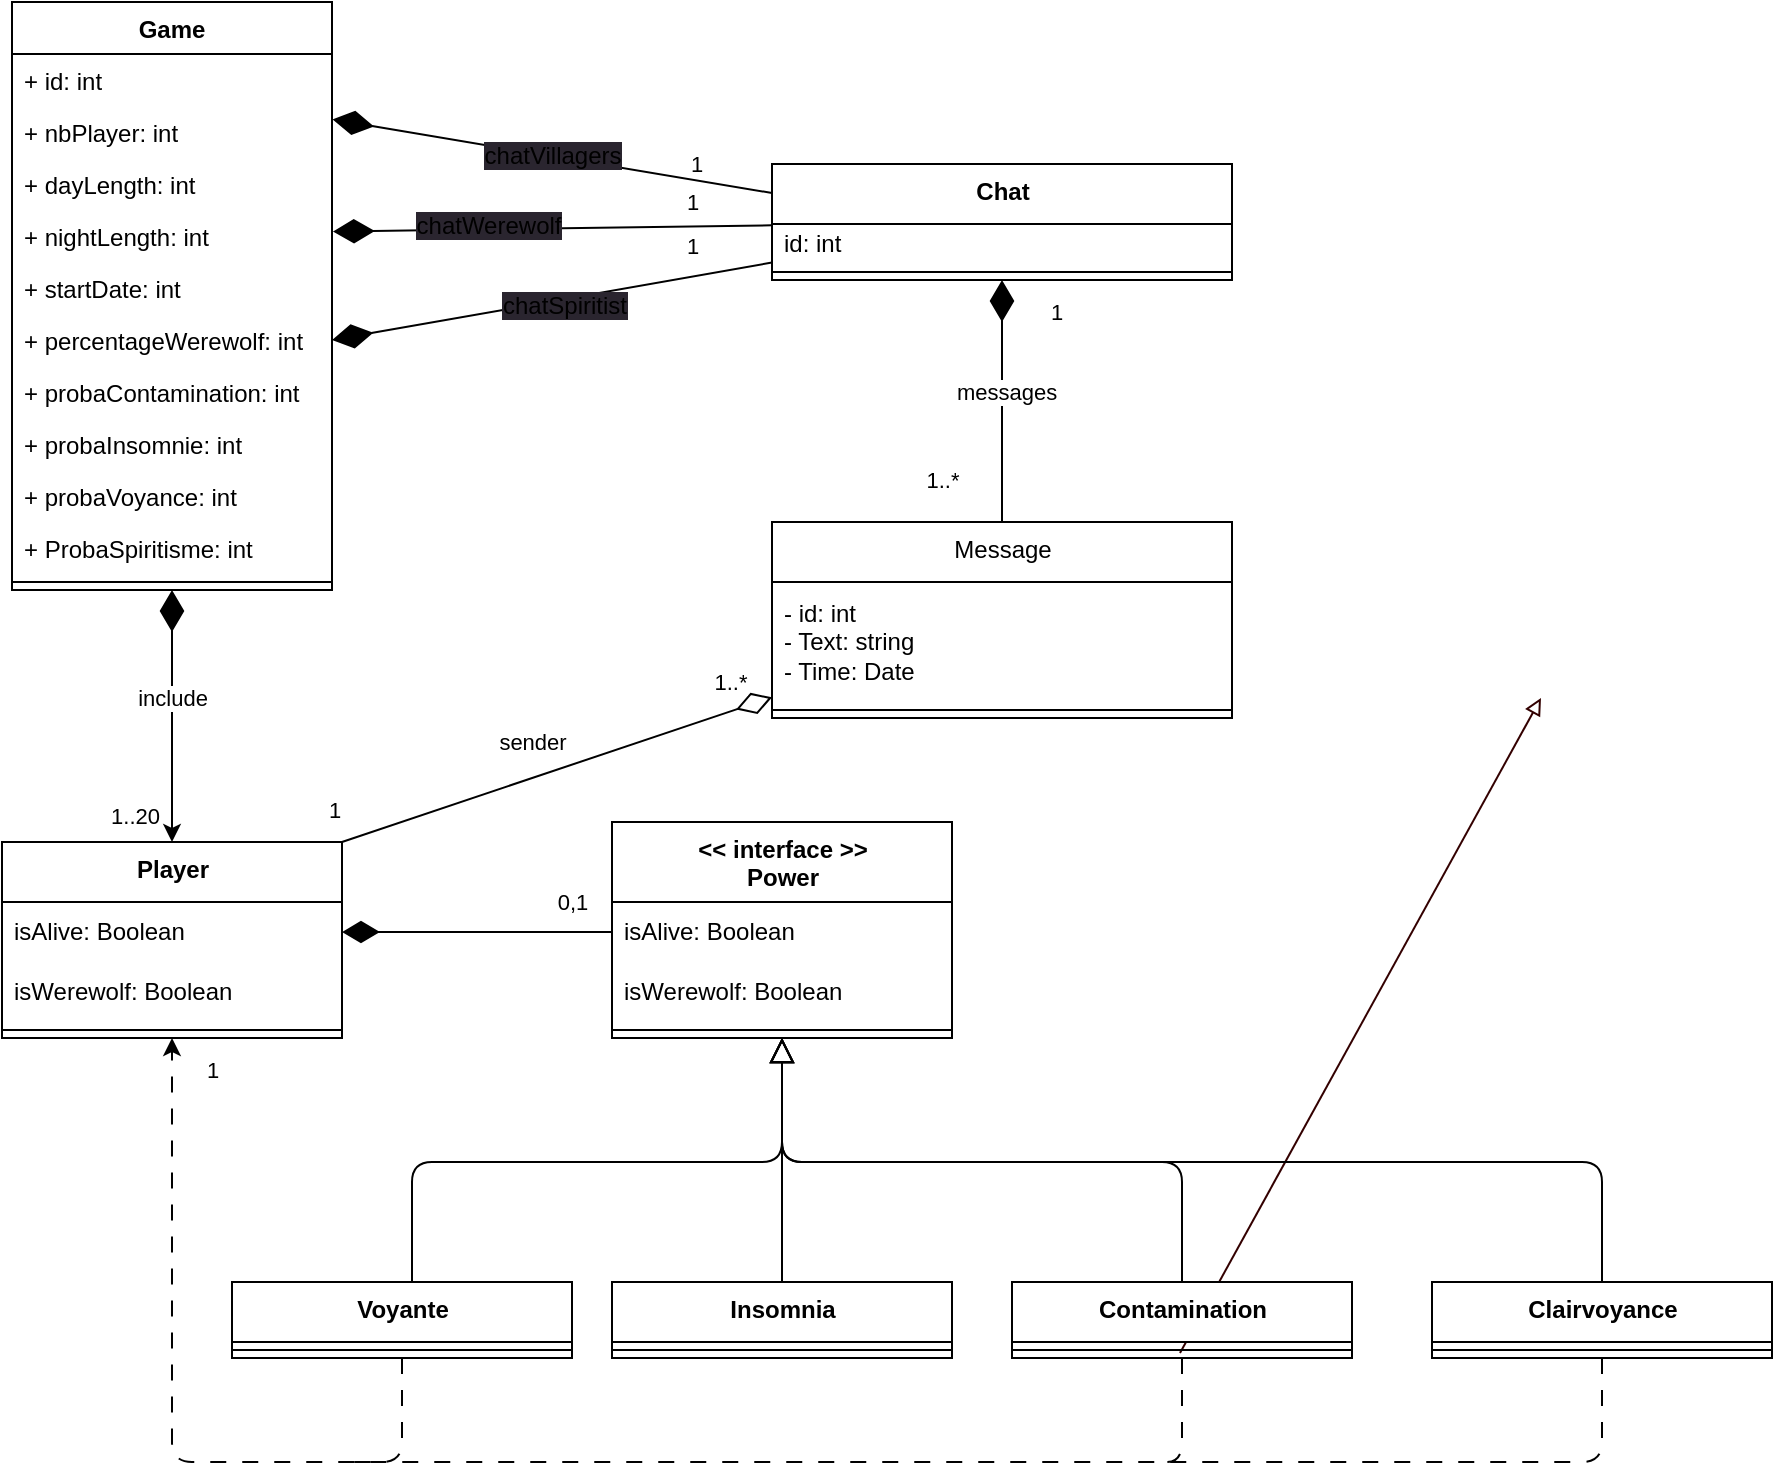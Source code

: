 <mxfile>
    <diagram id="migKeFc_42KSMQu3nTl5" name="Page-1">
        <mxGraphModel dx="1442" dy="1851" grid="1" gridSize="10" guides="1" tooltips="1" connect="1" arrows="1" fold="1" page="1" pageScale="1" pageWidth="827" pageHeight="1169" math="0" shadow="0">
            <root>
                <mxCell id="0"/>
                <mxCell id="1" parent="0"/>
                <mxCell id="41" value="" style="endArrow=classic;html=1;exitX=0.5;exitY=1;exitDx=0;exitDy=0;startArrow=diamondThin;startFill=1;endSize=6;startSize=18;entryX=0.5;entryY=0;entryDx=0;entryDy=0;" parent="1" source="69" target="250" edge="1">
                    <mxGeometry relative="1" as="geometry">
                        <mxPoint x="-232.94" y="-727" as="sourcePoint"/>
                        <mxPoint x="-230" y="-620" as="targetPoint"/>
                    </mxGeometry>
                </mxCell>
                <mxCell id="42" value="include" style="edgeLabel;resizable=0;html=1;align=center;verticalAlign=middle;" parent="41" connectable="0" vertex="1">
                    <mxGeometry relative="1" as="geometry">
                        <mxPoint y="-9" as="offset"/>
                    </mxGeometry>
                </mxCell>
                <mxCell id="44" value="1..20" style="edgeLabel;resizable=0;html=1;align=right;verticalAlign=bottom;" parent="41" connectable="0" vertex="1">
                    <mxGeometry x="1" relative="1" as="geometry">
                        <mxPoint x="-6" y="-5" as="offset"/>
                    </mxGeometry>
                </mxCell>
                <mxCell id="69" value="Game" style="swimlane;fontStyle=1;align=center;verticalAlign=top;childLayout=stackLayout;horizontal=1;startSize=26;horizontalStack=0;resizeParent=1;resizeParentMax=0;resizeLast=0;collapsible=1;marginBottom=0;" parent="1" vertex="1">
                    <mxGeometry x="-300" y="-1060" width="160" height="294" as="geometry"/>
                </mxCell>
                <mxCell id="70" value="+ id: int" style="text;strokeColor=none;fillColor=none;align=left;verticalAlign=top;spacingLeft=4;spacingRight=4;overflow=hidden;rotatable=0;points=[[0,0.5],[1,0.5]];portConstraint=eastwest;" parent="69" vertex="1">
                    <mxGeometry y="26" width="160" height="26" as="geometry"/>
                </mxCell>
                <mxCell id="73" value="+ nbPlayer: int" style="text;strokeColor=none;fillColor=none;align=left;verticalAlign=top;spacingLeft=4;spacingRight=4;overflow=hidden;rotatable=0;points=[[0,0.5],[1,0.5]];portConstraint=eastwest;" parent="69" vertex="1">
                    <mxGeometry y="52" width="160" height="26" as="geometry"/>
                </mxCell>
                <mxCell id="74" value="+ dayLength: int" style="text;strokeColor=none;fillColor=none;align=left;verticalAlign=top;spacingLeft=4;spacingRight=4;overflow=hidden;rotatable=0;points=[[0,0.5],[1,0.5]];portConstraint=eastwest;" parent="69" vertex="1">
                    <mxGeometry y="78" width="160" height="26" as="geometry"/>
                </mxCell>
                <mxCell id="75" value="+ nightLength: int" style="text;strokeColor=none;fillColor=none;align=left;verticalAlign=top;spacingLeft=4;spacingRight=4;overflow=hidden;rotatable=0;points=[[0,0.5],[1,0.5]];portConstraint=eastwest;" parent="69" vertex="1">
                    <mxGeometry y="104" width="160" height="26" as="geometry"/>
                </mxCell>
                <mxCell id="76" value="+ startDate: int" style="text;strokeColor=none;fillColor=none;align=left;verticalAlign=top;spacingLeft=4;spacingRight=4;overflow=hidden;rotatable=0;points=[[0,0.5],[1,0.5]];portConstraint=eastwest;" parent="69" vertex="1">
                    <mxGeometry y="130" width="160" height="26" as="geometry"/>
                </mxCell>
                <mxCell id="77" value="+ percentageWerewolf: int" style="text;strokeColor=none;fillColor=none;align=left;verticalAlign=top;spacingLeft=4;spacingRight=4;overflow=hidden;rotatable=0;points=[[0,0.5],[1,0.5]];portConstraint=eastwest;" parent="69" vertex="1">
                    <mxGeometry y="156" width="160" height="26" as="geometry"/>
                </mxCell>
                <mxCell id="78" value="+ probaContamination: int" style="text;strokeColor=none;fillColor=none;align=left;verticalAlign=top;spacingLeft=4;spacingRight=4;overflow=hidden;rotatable=0;points=[[0,0.5],[1,0.5]];portConstraint=eastwest;" parent="69" vertex="1">
                    <mxGeometry y="182" width="160" height="26" as="geometry"/>
                </mxCell>
                <mxCell id="79" value="+ probaInsomnie: int" style="text;strokeColor=none;fillColor=none;align=left;verticalAlign=top;spacingLeft=4;spacingRight=4;overflow=hidden;rotatable=0;points=[[0,0.5],[1,0.5]];portConstraint=eastwest;" parent="69" vertex="1">
                    <mxGeometry y="208" width="160" height="26" as="geometry"/>
                </mxCell>
                <mxCell id="80" value="+ probaVoyance: int" style="text;strokeColor=none;fillColor=none;align=left;verticalAlign=top;spacingLeft=4;spacingRight=4;overflow=hidden;rotatable=0;points=[[0,0.5],[1,0.5]];portConstraint=eastwest;" parent="69" vertex="1">
                    <mxGeometry y="234" width="160" height="26" as="geometry"/>
                </mxCell>
                <mxCell id="81" value="+ ProbaSpiritisme: int" style="text;strokeColor=none;fillColor=none;align=left;verticalAlign=top;spacingLeft=4;spacingRight=4;overflow=hidden;rotatable=0;points=[[0,0.5],[1,0.5]];portConstraint=eastwest;" parent="69" vertex="1">
                    <mxGeometry y="260" width="160" height="26" as="geometry"/>
                </mxCell>
                <mxCell id="71" value="" style="line;strokeWidth=1;fillColor=none;align=left;verticalAlign=middle;spacingTop=-1;spacingLeft=3;spacingRight=3;rotatable=0;labelPosition=right;points=[];portConstraint=eastwest;strokeColor=inherit;" parent="69" vertex="1">
                    <mxGeometry y="286" width="160" height="8" as="geometry"/>
                </mxCell>
                <mxCell id="112" value="Message" style="swimlane;fontStyle=0;align=center;verticalAlign=top;childLayout=stackLayout;horizontal=1;startSize=30;horizontalStack=0;resizeParent=1;resizeParentMax=0;resizeLast=0;collapsible=0;marginBottom=0;html=1;" parent="1" vertex="1">
                    <mxGeometry x="80" y="-800" width="230" height="98" as="geometry"/>
                </mxCell>
                <mxCell id="114" value="- id: int&lt;br&gt;- Text: string&lt;br&gt;- Time: Date&amp;nbsp;" style="text;html=1;strokeColor=none;fillColor=none;align=left;verticalAlign=middle;spacingLeft=4;spacingRight=4;overflow=hidden;rotatable=0;points=[[0,0.5],[1,0.5]];portConstraint=eastwest;" parent="112" vertex="1">
                    <mxGeometry y="30" width="230" height="60" as="geometry"/>
                </mxCell>
                <mxCell id="117" value="" style="line;strokeWidth=1;fillColor=none;align=left;verticalAlign=middle;spacingTop=-1;spacingLeft=3;spacingRight=3;rotatable=0;labelPosition=right;points=[];portConstraint=eastwest;" parent="112" vertex="1">
                    <mxGeometry y="90" width="230" height="8" as="geometry"/>
                </mxCell>
                <mxCell id="136" style="edgeStyle=none;html=1;exitX=1;exitY=0.5;exitDx=0;exitDy=0;startArrow=diamondThin;startFill=1;startSize=18;endArrow=none;endFill=0;" parent="1" target="144" edge="1">
                    <mxGeometry relative="1" as="geometry">
                        <mxPoint x="-139.54" y="-945.22" as="sourcePoint"/>
                        <mxPoint x="270.0" y="-940.788" as="targetPoint"/>
                    </mxGeometry>
                </mxCell>
                <mxCell id="153" value="&lt;span style=&quot;font-size: 12px; background-color: rgb(42, 37, 47);&quot;&gt;chatWerewolf&lt;/span&gt;" style="edgeLabel;html=1;align=center;verticalAlign=middle;resizable=0;points=[];" parent="136" vertex="1" connectable="0">
                    <mxGeometry x="0.286" y="-3" relative="1" as="geometry">
                        <mxPoint x="-64" y="-4" as="offset"/>
                    </mxGeometry>
                </mxCell>
                <mxCell id="469" value="1" style="edgeLabel;html=1;align=center;verticalAlign=middle;resizable=0;points=[];" vertex="1" connectable="0" parent="136">
                    <mxGeometry x="0.834" relative="1" as="geometry">
                        <mxPoint x="-22" y="-12" as="offset"/>
                    </mxGeometry>
                </mxCell>
                <mxCell id="148" style="edgeStyle=none;html=1;startArrow=diamondThin;startFill=1;startSize=18;entryX=0.5;entryY=0;entryDx=0;entryDy=0;endArrow=none;endFill=0;" parent="1" source="144" target="112" edge="1">
                    <mxGeometry relative="1" as="geometry"/>
                </mxCell>
                <mxCell id="149" value="messages" style="edgeLabel;html=1;align=center;verticalAlign=middle;resizable=0;points=[];" parent="148" vertex="1" connectable="0">
                    <mxGeometry x="-0.071" y="2" relative="1" as="geometry">
                        <mxPoint as="offset"/>
                    </mxGeometry>
                </mxCell>
                <mxCell id="150" value="1" style="edgeLabel;html=1;align=center;verticalAlign=middle;resizable=0;points=[];" parent="148" vertex="1" connectable="0">
                    <mxGeometry x="-0.718" y="2" relative="1" as="geometry">
                        <mxPoint x="25" y="-1" as="offset"/>
                    </mxGeometry>
                </mxCell>
                <mxCell id="151" value="1..*" style="edgeLabel;html=1;align=center;verticalAlign=middle;resizable=0;points=[];" parent="148" vertex="1" connectable="0">
                    <mxGeometry x="0.709" y="3" relative="1" as="geometry">
                        <mxPoint x="-33" y="-4" as="offset"/>
                    </mxGeometry>
                </mxCell>
                <mxCell id="144" value="&lt;b&gt;Chat&lt;/b&gt;" style="swimlane;fontStyle=0;align=center;verticalAlign=top;childLayout=stackLayout;horizontal=1;startSize=30;horizontalStack=0;resizeParent=1;resizeParentMax=0;resizeLast=0;collapsible=0;marginBottom=0;html=1;" parent="1" vertex="1">
                    <mxGeometry x="80" y="-979" width="230" height="58" as="geometry"/>
                </mxCell>
                <mxCell id="145" value="id: int" style="text;html=1;strokeColor=none;fillColor=none;align=left;verticalAlign=middle;spacingLeft=4;spacingRight=4;overflow=hidden;rotatable=0;points=[[0,0.5],[1,0.5]];portConstraint=eastwest;" parent="144" vertex="1">
                    <mxGeometry y="30" width="230" height="20" as="geometry"/>
                </mxCell>
                <mxCell id="146" value="" style="line;strokeWidth=1;fillColor=none;align=left;verticalAlign=middle;spacingTop=-1;spacingLeft=3;spacingRight=3;rotatable=0;labelPosition=right;points=[];portConstraint=eastwest;" parent="144" vertex="1">
                    <mxGeometry y="50" width="230" height="8" as="geometry"/>
                </mxCell>
                <mxCell id="155" style="edgeStyle=none;html=1;entryX=1;entryY=0;entryDx=0;entryDy=0;endArrow=none;endFill=0;startArrow=diamondThin;startFill=0;startSize=16;" parent="1" source="112" target="250" edge="1">
                    <mxGeometry relative="1" as="geometry">
                        <mxPoint x="100" y="-850" as="sourcePoint"/>
                    </mxGeometry>
                </mxCell>
                <mxCell id="157" value="sender" style="edgeLabel;html=1;align=center;verticalAlign=middle;resizable=0;points=[];" parent="155" vertex="1" connectable="0">
                    <mxGeometry x="-0.007" y="2" relative="1" as="geometry">
                        <mxPoint x="-14" y="-16" as="offset"/>
                    </mxGeometry>
                </mxCell>
                <mxCell id="159" value="1..*" style="edgeLabel;html=1;align=center;verticalAlign=middle;resizable=0;points=[];" parent="155" vertex="1" connectable="0">
                    <mxGeometry x="-0.909" relative="1" as="geometry">
                        <mxPoint x="-11" y="-11" as="offset"/>
                    </mxGeometry>
                </mxCell>
                <mxCell id="160" value="1" style="edgeLabel;html=1;align=center;verticalAlign=middle;resizable=0;points=[];" parent="155" vertex="1" connectable="0">
                    <mxGeometry x="0.923" y="1" relative="1" as="geometry">
                        <mxPoint x="-13" y="-14" as="offset"/>
                    </mxGeometry>
                </mxCell>
                <mxCell id="161" value="&lt;span style=&quot;font-size: 12px; background-color: rgb(42, 37, 47);&quot;&gt;chatVillagers&lt;/span&gt;" style="edgeStyle=none;html=1;exitX=1.002;exitY=0.259;exitDx=0;exitDy=0;entryX=0;entryY=0.25;entryDx=0;entryDy=0;exitPerimeter=0;startArrow=diamondThin;startFill=1;startSize=18;endArrow=none;endFill=0;" parent="1" source="73" target="144" edge="1">
                    <mxGeometry relative="1" as="geometry"/>
                </mxCell>
                <mxCell id="470" value="1" style="edgeLabel;html=1;align=center;verticalAlign=middle;resizable=0;points=[];" vertex="1" connectable="0" parent="161">
                    <mxGeometry x="0.647" relative="1" as="geometry">
                        <mxPoint y="-8" as="offset"/>
                    </mxGeometry>
                </mxCell>
                <mxCell id="162" style="edgeStyle=none;html=1;exitX=1;exitY=0.5;exitDx=0;exitDy=0;startArrow=diamondThin;startFill=1;startSize=18;endArrow=none;endFill=0;" parent="1" source="77" target="144" edge="1">
                    <mxGeometry relative="1" as="geometry">
                        <mxPoint x="68.62" y="-890.378" as="targetPoint"/>
                    </mxGeometry>
                </mxCell>
                <mxCell id="163" value="&lt;span style=&quot;font-size: 12px; background-color: rgb(42, 37, 47);&quot;&gt;chatSpiritist&lt;/span&gt;" style="edgeLabel;html=1;align=center;verticalAlign=middle;resizable=0;points=[];" parent="162" vertex="1" connectable="0">
                    <mxGeometry x="-0.116" y="2" relative="1" as="geometry">
                        <mxPoint x="19" y="2" as="offset"/>
                    </mxGeometry>
                </mxCell>
                <mxCell id="281" value="1" style="edgeLabel;html=1;align=center;verticalAlign=middle;resizable=0;points=[];" parent="162" vertex="1" connectable="0">
                    <mxGeometry x="0.906" relative="1" as="geometry">
                        <mxPoint x="-30" y="-10" as="offset"/>
                    </mxGeometry>
                </mxCell>
                <mxCell id="250" value="&lt;b&gt;Player&lt;br&gt;&lt;/b&gt;" style="swimlane;fontStyle=0;align=center;verticalAlign=top;childLayout=stackLayout;horizontal=1;startSize=30;horizontalStack=0;resizeParent=1;resizeParentMax=0;resizeLast=0;collapsible=0;marginBottom=0;html=1;strokeColor=default;" parent="1" vertex="1">
                    <mxGeometry x="-305" y="-640" width="170" height="98" as="geometry"/>
                </mxCell>
                <mxCell id="252" value="isAlive: Boolean" style="text;html=1;strokeColor=none;fillColor=none;align=left;verticalAlign=middle;spacingLeft=4;spacingRight=4;overflow=hidden;rotatable=0;points=[[0,0.5],[1,0.5]];portConstraint=eastwest;" parent="250" vertex="1">
                    <mxGeometry y="30" width="170" height="30" as="geometry"/>
                </mxCell>
                <mxCell id="437" value="isWerewolf: Boolean" style="text;html=1;strokeColor=none;fillColor=none;align=left;verticalAlign=middle;spacingLeft=4;spacingRight=4;overflow=hidden;rotatable=0;points=[[0,0.5],[1,0.5]];portConstraint=eastwest;" parent="250" vertex="1">
                    <mxGeometry y="60" width="170" height="30" as="geometry"/>
                </mxCell>
                <mxCell id="255" value="" style="line;strokeWidth=1;fillColor=none;align=left;verticalAlign=middle;spacingTop=-1;spacingLeft=3;spacingRight=3;rotatable=0;labelPosition=right;points=[];portConstraint=eastwest;strokeColor=default;" parent="250" vertex="1">
                    <mxGeometry y="90" width="170" height="8" as="geometry"/>
                </mxCell>
                <mxCell id="431" style="edgeStyle=none;html=1;strokeColor=#330000;endArrow=block;endFill=0;fillColor=#f8cecc;gradientColor=#ea6b66;exitX=0.5;exitY=0;exitDx=0;exitDy=0;" parent="1" edge="1">
                    <mxGeometry relative="1" as="geometry">
                        <mxPoint x="284" y="-384.5" as="sourcePoint"/>
                        <mxPoint x="464.489" y="-712" as="targetPoint"/>
                    </mxGeometry>
                </mxCell>
                <mxCell id="438" value="&lt;b&gt;&amp;lt;&amp;lt; interface &amp;gt;&amp;gt;&lt;br&gt;Power&lt;br&gt;&lt;/b&gt;" style="swimlane;fontStyle=0;align=center;verticalAlign=top;childLayout=stackLayout;horizontal=1;startSize=40;horizontalStack=0;resizeParent=1;resizeParentMax=0;resizeLast=0;collapsible=0;marginBottom=0;html=1;strokeColor=default;" parent="1" vertex="1">
                    <mxGeometry y="-650" width="170" height="108" as="geometry"/>
                </mxCell>
                <mxCell id="439" value="isAlive: Boolean" style="text;html=1;strokeColor=none;fillColor=none;align=left;verticalAlign=middle;spacingLeft=4;spacingRight=4;overflow=hidden;rotatable=0;points=[[0,0.5],[1,0.5]];portConstraint=eastwest;" parent="438" vertex="1">
                    <mxGeometry y="40" width="170" height="30" as="geometry"/>
                </mxCell>
                <mxCell id="440" value="isWerewolf: Boolean" style="text;html=1;strokeColor=none;fillColor=none;align=left;verticalAlign=middle;spacingLeft=4;spacingRight=4;overflow=hidden;rotatable=0;points=[[0,0.5],[1,0.5]];portConstraint=eastwest;" parent="438" vertex="1">
                    <mxGeometry y="70" width="170" height="30" as="geometry"/>
                </mxCell>
                <mxCell id="441" value="" style="line;strokeWidth=1;fillColor=none;align=left;verticalAlign=middle;spacingTop=-1;spacingLeft=3;spacingRight=3;rotatable=0;labelPosition=right;points=[];portConstraint=eastwest;strokeColor=default;" parent="438" vertex="1">
                    <mxGeometry y="100" width="170" height="8" as="geometry"/>
                </mxCell>
                <mxCell id="465" style="edgeStyle=orthogonalEdgeStyle;html=1;entryX=0.5;entryY=1;entryDx=0;entryDy=0;endArrow=block;endFill=0;endSize=10;" edge="1" parent="1" source="442" target="438">
                    <mxGeometry relative="1" as="geometry">
                        <Array as="points">
                            <mxPoint x="285" y="-480"/>
                            <mxPoint x="85" y="-480"/>
                        </Array>
                    </mxGeometry>
                </mxCell>
                <mxCell id="474" style="edgeStyle=orthogonalEdgeStyle;html=1;dashed=1;dashPattern=8 8;startArrow=none;startFill=0;endArrow=none;endFill=0;startSize=16;" edge="1" parent="1" source="442">
                    <mxGeometry relative="1" as="geometry">
                        <mxPoint x="270" y="-330" as="targetPoint"/>
                        <Array as="points">
                            <mxPoint x="285" y="-330"/>
                        </Array>
                    </mxGeometry>
                </mxCell>
                <mxCell id="442" value="&lt;b&gt;Contamination&lt;br&gt;&lt;/b&gt;" style="swimlane;fontStyle=0;align=center;verticalAlign=top;childLayout=stackLayout;horizontal=1;startSize=30;horizontalStack=0;resizeParent=1;resizeParentMax=0;resizeLast=0;collapsible=0;marginBottom=0;html=1;strokeColor=default;" parent="1" vertex="1">
                    <mxGeometry x="200" y="-420" width="170" height="38" as="geometry"/>
                </mxCell>
                <mxCell id="445" value="" style="line;strokeWidth=1;fillColor=none;align=left;verticalAlign=middle;spacingTop=-1;spacingLeft=3;spacingRight=3;rotatable=0;labelPosition=right;points=[];portConstraint=eastwest;strokeColor=default;" parent="442" vertex="1">
                    <mxGeometry y="30" width="170" height="8" as="geometry"/>
                </mxCell>
                <mxCell id="463" style="edgeStyle=orthogonalEdgeStyle;html=1;entryX=0.5;entryY=1;entryDx=0;entryDy=0;endArrow=block;endFill=0;endSize=10;" edge="1" parent="1" source="446" target="438">
                    <mxGeometry relative="1" as="geometry">
                        <Array as="points">
                            <mxPoint x="85" y="-450"/>
                            <mxPoint x="85" y="-450"/>
                        </Array>
                    </mxGeometry>
                </mxCell>
                <mxCell id="446" value="&lt;b&gt;Insomnia&lt;br&gt;&lt;/b&gt;" style="swimlane;fontStyle=0;align=center;verticalAlign=top;childLayout=stackLayout;horizontal=1;startSize=30;horizontalStack=0;resizeParent=1;resizeParentMax=0;resizeLast=0;collapsible=0;marginBottom=0;html=1;strokeColor=default;" parent="1" vertex="1">
                    <mxGeometry y="-420" width="170" height="38" as="geometry"/>
                </mxCell>
                <mxCell id="449" value="" style="line;strokeWidth=1;fillColor=none;align=left;verticalAlign=middle;spacingTop=-1;spacingLeft=3;spacingRight=3;rotatable=0;labelPosition=right;points=[];portConstraint=eastwest;strokeColor=default;" parent="446" vertex="1">
                    <mxGeometry y="30" width="170" height="8" as="geometry"/>
                </mxCell>
                <mxCell id="462" style="edgeStyle=orthogonalEdgeStyle;html=1;entryX=0.5;entryY=1;entryDx=0;entryDy=0;endArrow=block;endFill=0;endSize=10;" edge="1" parent="1" source="450" target="438">
                    <mxGeometry relative="1" as="geometry">
                        <Array as="points">
                            <mxPoint x="-100" y="-480"/>
                            <mxPoint x="85" y="-480"/>
                        </Array>
                    </mxGeometry>
                </mxCell>
                <mxCell id="475" style="edgeStyle=orthogonalEdgeStyle;html=1;dashed=1;dashPattern=8 8;startArrow=none;startFill=0;endArrow=none;endFill=0;startSize=16;" edge="1" parent="1" source="450">
                    <mxGeometry relative="1" as="geometry">
                        <mxPoint x="-130" y="-330" as="targetPoint"/>
                        <Array as="points">
                            <mxPoint x="-105" y="-330"/>
                        </Array>
                    </mxGeometry>
                </mxCell>
                <mxCell id="450" value="&lt;b&gt;Voyante&lt;br&gt;&lt;/b&gt;" style="swimlane;fontStyle=0;align=center;verticalAlign=top;childLayout=stackLayout;horizontal=1;startSize=30;horizontalStack=0;resizeParent=1;resizeParentMax=0;resizeLast=0;collapsible=0;marginBottom=0;html=1;strokeColor=default;" parent="1" vertex="1">
                    <mxGeometry x="-190" y="-420" width="170" height="38" as="geometry"/>
                </mxCell>
                <mxCell id="453" value="" style="line;strokeWidth=1;fillColor=none;align=left;verticalAlign=middle;spacingTop=-1;spacingLeft=3;spacingRight=3;rotatable=0;labelPosition=right;points=[];portConstraint=eastwest;strokeColor=default;" parent="450" vertex="1">
                    <mxGeometry y="30" width="170" height="8" as="geometry"/>
                </mxCell>
                <mxCell id="467" style="edgeStyle=orthogonalEdgeStyle;html=1;entryX=0.5;entryY=1;entryDx=0;entryDy=0;endArrow=block;endFill=0;endSize=10;" edge="1" parent="1" source="454" target="438">
                    <mxGeometry relative="1" as="geometry">
                        <Array as="points">
                            <mxPoint x="495" y="-480"/>
                            <mxPoint x="85" y="-480"/>
                        </Array>
                    </mxGeometry>
                </mxCell>
                <mxCell id="473" style="edgeStyle=orthogonalEdgeStyle;html=1;dashed=1;dashPattern=8 8;startArrow=none;startFill=0;endArrow=classic;endFill=1;startSize=16;entryX=0.5;entryY=1;entryDx=0;entryDy=0;" edge="1" parent="1" source="454" target="250">
                    <mxGeometry relative="1" as="geometry">
                        <mxPoint x="-260" y="-340" as="targetPoint"/>
                        <Array as="points">
                            <mxPoint x="495" y="-330"/>
                            <mxPoint x="-220" y="-330"/>
                        </Array>
                    </mxGeometry>
                </mxCell>
                <mxCell id="477" value="1" style="edgeLabel;html=1;align=center;verticalAlign=middle;resizable=0;points=[];" vertex="1" connectable="0" parent="473">
                    <mxGeometry x="0.967" y="-1" relative="1" as="geometry">
                        <mxPoint x="19" as="offset"/>
                    </mxGeometry>
                </mxCell>
                <mxCell id="454" value="&lt;b&gt;Clairvoyance&lt;br&gt;&lt;/b&gt;" style="swimlane;fontStyle=0;align=center;verticalAlign=top;childLayout=stackLayout;horizontal=1;startSize=30;horizontalStack=0;resizeParent=1;resizeParentMax=0;resizeLast=0;collapsible=0;marginBottom=0;html=1;strokeColor=default;" parent="1" vertex="1">
                    <mxGeometry x="410" y="-420" width="170" height="38" as="geometry"/>
                </mxCell>
                <mxCell id="457" value="" style="line;strokeWidth=1;fillColor=none;align=left;verticalAlign=middle;spacingTop=-1;spacingLeft=3;spacingRight=3;rotatable=0;labelPosition=right;points=[];portConstraint=eastwest;strokeColor=default;" parent="454" vertex="1">
                    <mxGeometry y="30" width="170" height="8" as="geometry"/>
                </mxCell>
                <mxCell id="468" style="edgeStyle=orthogonalEdgeStyle;html=1;entryX=0;entryY=0.5;entryDx=0;entryDy=0;startArrow=diamondThin;startFill=1;startSize=16;endArrow=none;endFill=0;" edge="1" parent="1" source="252" target="439">
                    <mxGeometry relative="1" as="geometry"/>
                </mxCell>
                <mxCell id="476" value="0,1" style="edgeLabel;html=1;align=center;verticalAlign=middle;resizable=0;points=[];" vertex="1" connectable="0" parent="468">
                    <mxGeometry x="0.7" y="-3" relative="1" as="geometry">
                        <mxPoint y="-18" as="offset"/>
                    </mxGeometry>
                </mxCell>
            </root>
        </mxGraphModel>
    </diagram>
</mxfile>